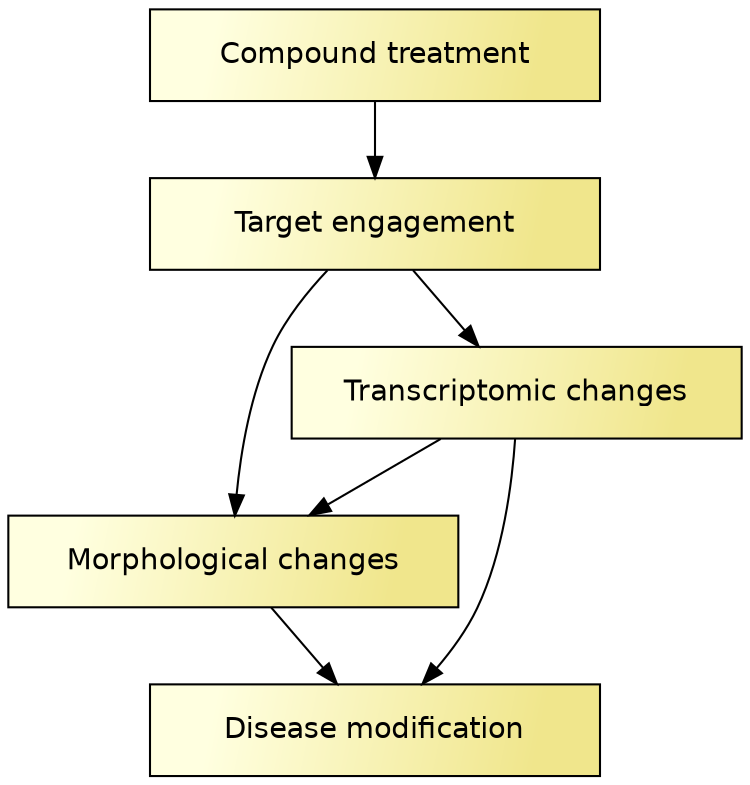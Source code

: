 digraph causal_chain {
    node [shape = record,
        style = filled,
        fixedsize=true,
        width=3,
        height=0.618,
        fontsize=14,
        fillcolor = "lightyellow:khaki",
        gradientangle=315,
        fontname="Helvetica"]

  c [label = "Compound treatment"]
  t [label = "Target engagement"]
  tr [label = "Transcriptomic changes"]
  m [label = "Morphological changes"]
  d [label = "Disease modification"]

  c -> t
  t -> tr
  t -> m
  tr -> m
  tr -> d
  m -> d

}
